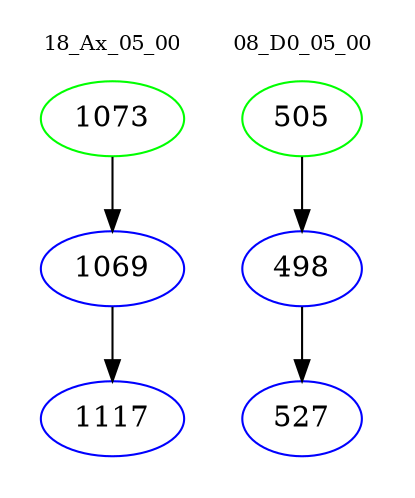 digraph{
subgraph cluster_0 {
color = white
label = "18_Ax_05_00";
fontsize=10;
T0_1073 [label="1073", color="green"]
T0_1073 -> T0_1069 [color="black"]
T0_1069 [label="1069", color="blue"]
T0_1069 -> T0_1117 [color="black"]
T0_1117 [label="1117", color="blue"]
}
subgraph cluster_1 {
color = white
label = "08_D0_05_00";
fontsize=10;
T1_505 [label="505", color="green"]
T1_505 -> T1_498 [color="black"]
T1_498 [label="498", color="blue"]
T1_498 -> T1_527 [color="black"]
T1_527 [label="527", color="blue"]
}
}
